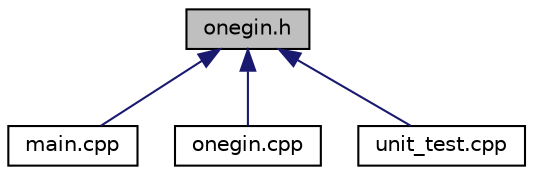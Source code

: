 digraph "onegin.h"
{
 // LATEX_PDF_SIZE
  edge [fontname="Helvetica",fontsize="10",labelfontname="Helvetica",labelfontsize="10"];
  node [fontname="Helvetica",fontsize="10",shape=record];
  Node1 [label="onegin.h",height=0.2,width=0.4,color="black", fillcolor="grey75", style="filled", fontcolor="black",tooltip="This file has function declarations for the program implementation."];
  Node1 -> Node2 [dir="back",color="midnightblue",fontsize="10",style="solid",fontname="Helvetica"];
  Node2 [label="main.cpp",height=0.2,width=0.4,color="black", fillcolor="white", style="filled",URL="$main_8cpp.html",tooltip="This is the main file of the program implementation."];
  Node1 -> Node3 [dir="back",color="midnightblue",fontsize="10",style="solid",fontname="Helvetica"];
  Node3 [label="onegin.cpp",height=0.2,width=0.4,color="black", fillcolor="white", style="filled",URL="$onegin_8cpp.html",tooltip="This file has function definitions for the program implementation."];
  Node1 -> Node4 [dir="back",color="midnightblue",fontsize="10",style="solid",fontname="Helvetica"];
  Node4 [label="unit_test.cpp",height=0.2,width=0.4,color="black", fillcolor="white", style="filled",URL="$unit__test_8cpp.html",tooltip="This file is required for unit testing."];
}
